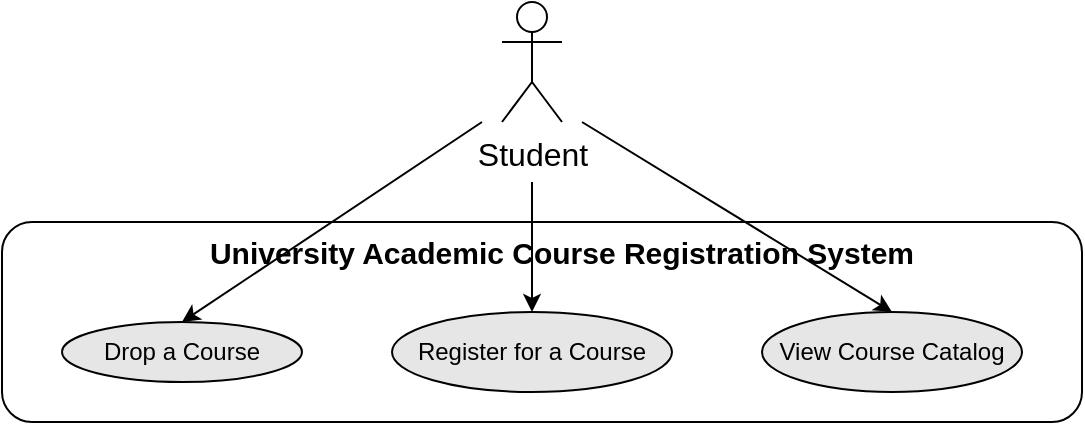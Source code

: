 <mxfile>
    <diagram id="tBjmJRY80cIxDw0UButz" name="Page-1">
        <mxGraphModel dx="687" dy="514" grid="1" gridSize="10" guides="1" tooltips="1" connect="1" arrows="1" fold="1" page="1" pageScale="1" pageWidth="850" pageHeight="1100" math="0" shadow="0">
            <root>
                <mxCell id="0"/>
                <mxCell id="1" parent="0"/>
                <mxCell id="22" value="" style="rounded=1;whiteSpace=wrap;html=1;fontSize=15;" vertex="1" parent="1">
                    <mxGeometry x="40" y="150" width="540" height="100" as="geometry"/>
                </mxCell>
                <mxCell id="2" value="&lt;font style=&quot;font-size: 16px;&quot;&gt;Student&lt;/font&gt;" style="shape=umlActor;verticalLabelPosition=bottom;verticalAlign=top;html=1;outlineConnect=0;" vertex="1" parent="1">
                    <mxGeometry x="290" y="40" width="30" height="60" as="geometry"/>
                </mxCell>
                <mxCell id="14" value="Drop a Course" style="ellipse;whiteSpace=wrap;html=1;labelBackgroundColor=#E6E6E6;fillColor=#E6E6E6;fontColor=#000000;" vertex="1" parent="1">
                    <mxGeometry x="70" y="200" width="120" height="30" as="geometry"/>
                </mxCell>
                <mxCell id="15" value="Register for a Course" style="ellipse;whiteSpace=wrap;html=1;fontColor=#000000;fillColor=#E6E6E6;" vertex="1" parent="1">
                    <mxGeometry x="235" y="195" width="140" height="40" as="geometry"/>
                </mxCell>
                <mxCell id="16" value="View Course Catalog" style="ellipse;whiteSpace=wrap;html=1;fillColor=#E6E6E6;fontColor=#000000;" vertex="1" parent="1">
                    <mxGeometry x="420" y="195" width="130" height="40" as="geometry"/>
                </mxCell>
                <mxCell id="17" value="&lt;b style=&quot;font-size: 15px;&quot;&gt;&lt;font style=&quot;font-size: 15px;&quot;&gt;University Academic Course Registration System&lt;/font&gt;&lt;/b&gt;" style="text;html=1;strokeColor=none;fillColor=none;align=center;verticalAlign=middle;whiteSpace=wrap;rounded=0;fontSize=15;" vertex="1" parent="1">
                    <mxGeometry x="90" y="150" width="460" height="30" as="geometry"/>
                </mxCell>
                <mxCell id="18" value="" style="endArrow=classic;html=1;fontSize=15;" edge="1" parent="1" target="15">
                    <mxGeometry width="50" height="50" relative="1" as="geometry">
                        <mxPoint x="305" y="130" as="sourcePoint"/>
                        <mxPoint x="340" y="260" as="targetPoint"/>
                    </mxGeometry>
                </mxCell>
                <mxCell id="19" value="" style="endArrow=classic;html=1;fontSize=15;entryX=0.5;entryY=0;entryDx=0;entryDy=0;" edge="1" parent="1" target="14">
                    <mxGeometry width="50" height="50" relative="1" as="geometry">
                        <mxPoint x="280" y="100" as="sourcePoint"/>
                        <mxPoint x="360" y="270" as="targetPoint"/>
                    </mxGeometry>
                </mxCell>
                <mxCell id="20" value="" style="endArrow=classic;html=1;fontSize=15;entryX=0.5;entryY=0;entryDx=0;entryDy=0;" edge="1" parent="1" target="16">
                    <mxGeometry width="50" height="50" relative="1" as="geometry">
                        <mxPoint x="330" y="100" as="sourcePoint"/>
                        <mxPoint x="400" y="300" as="targetPoint"/>
                    </mxGeometry>
                </mxCell>
            </root>
        </mxGraphModel>
    </diagram>
</mxfile>